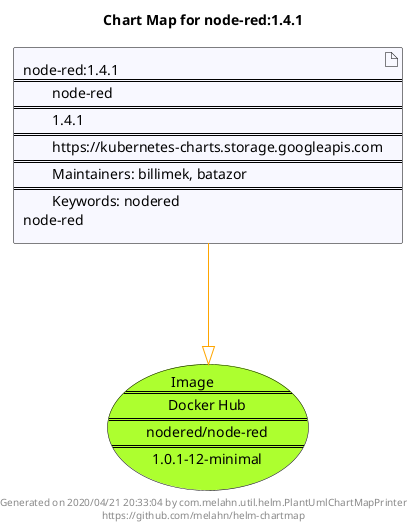 @startuml
skinparam linetype ortho
skinparam backgroundColor white
skinparam usecaseBorderColor black
skinparam usecaseArrowColor LightSlateGray
skinparam artifactBorderColor black
skinparam artifactArrowColor LightSlateGray

title Chart Map for node-red:1.4.1

'There is one referenced Helm Chart
artifact "node-red:1.4.1\n====\n\tnode-red\n====\n\t1.4.1\n====\n\thttps://kubernetes-charts.storage.googleapis.com\n====\n\tMaintainers: billimek, batazor\n====\n\tKeywords: nodered\nnode-red" as node_red_1_4_1 #GhostWhite

'There is one referenced Docker Image
usecase "Image\n====\n\tDocker Hub\n====\n\tnodered/node-red\n====\n\t1.0.1-12-minimal" as nodered_node_red_1_0_1_12_minimal #GreenYellow

'Chart Dependencies
node_red_1_4_1--[#orange]-|>nodered_node_red_1_0_1_12_minimal

center footer Generated on 2020/04/21 20:33:04 by com.melahn.util.helm.PlantUmlChartMapPrinter\nhttps://github.com/melahn/helm-chartmap
@enduml
